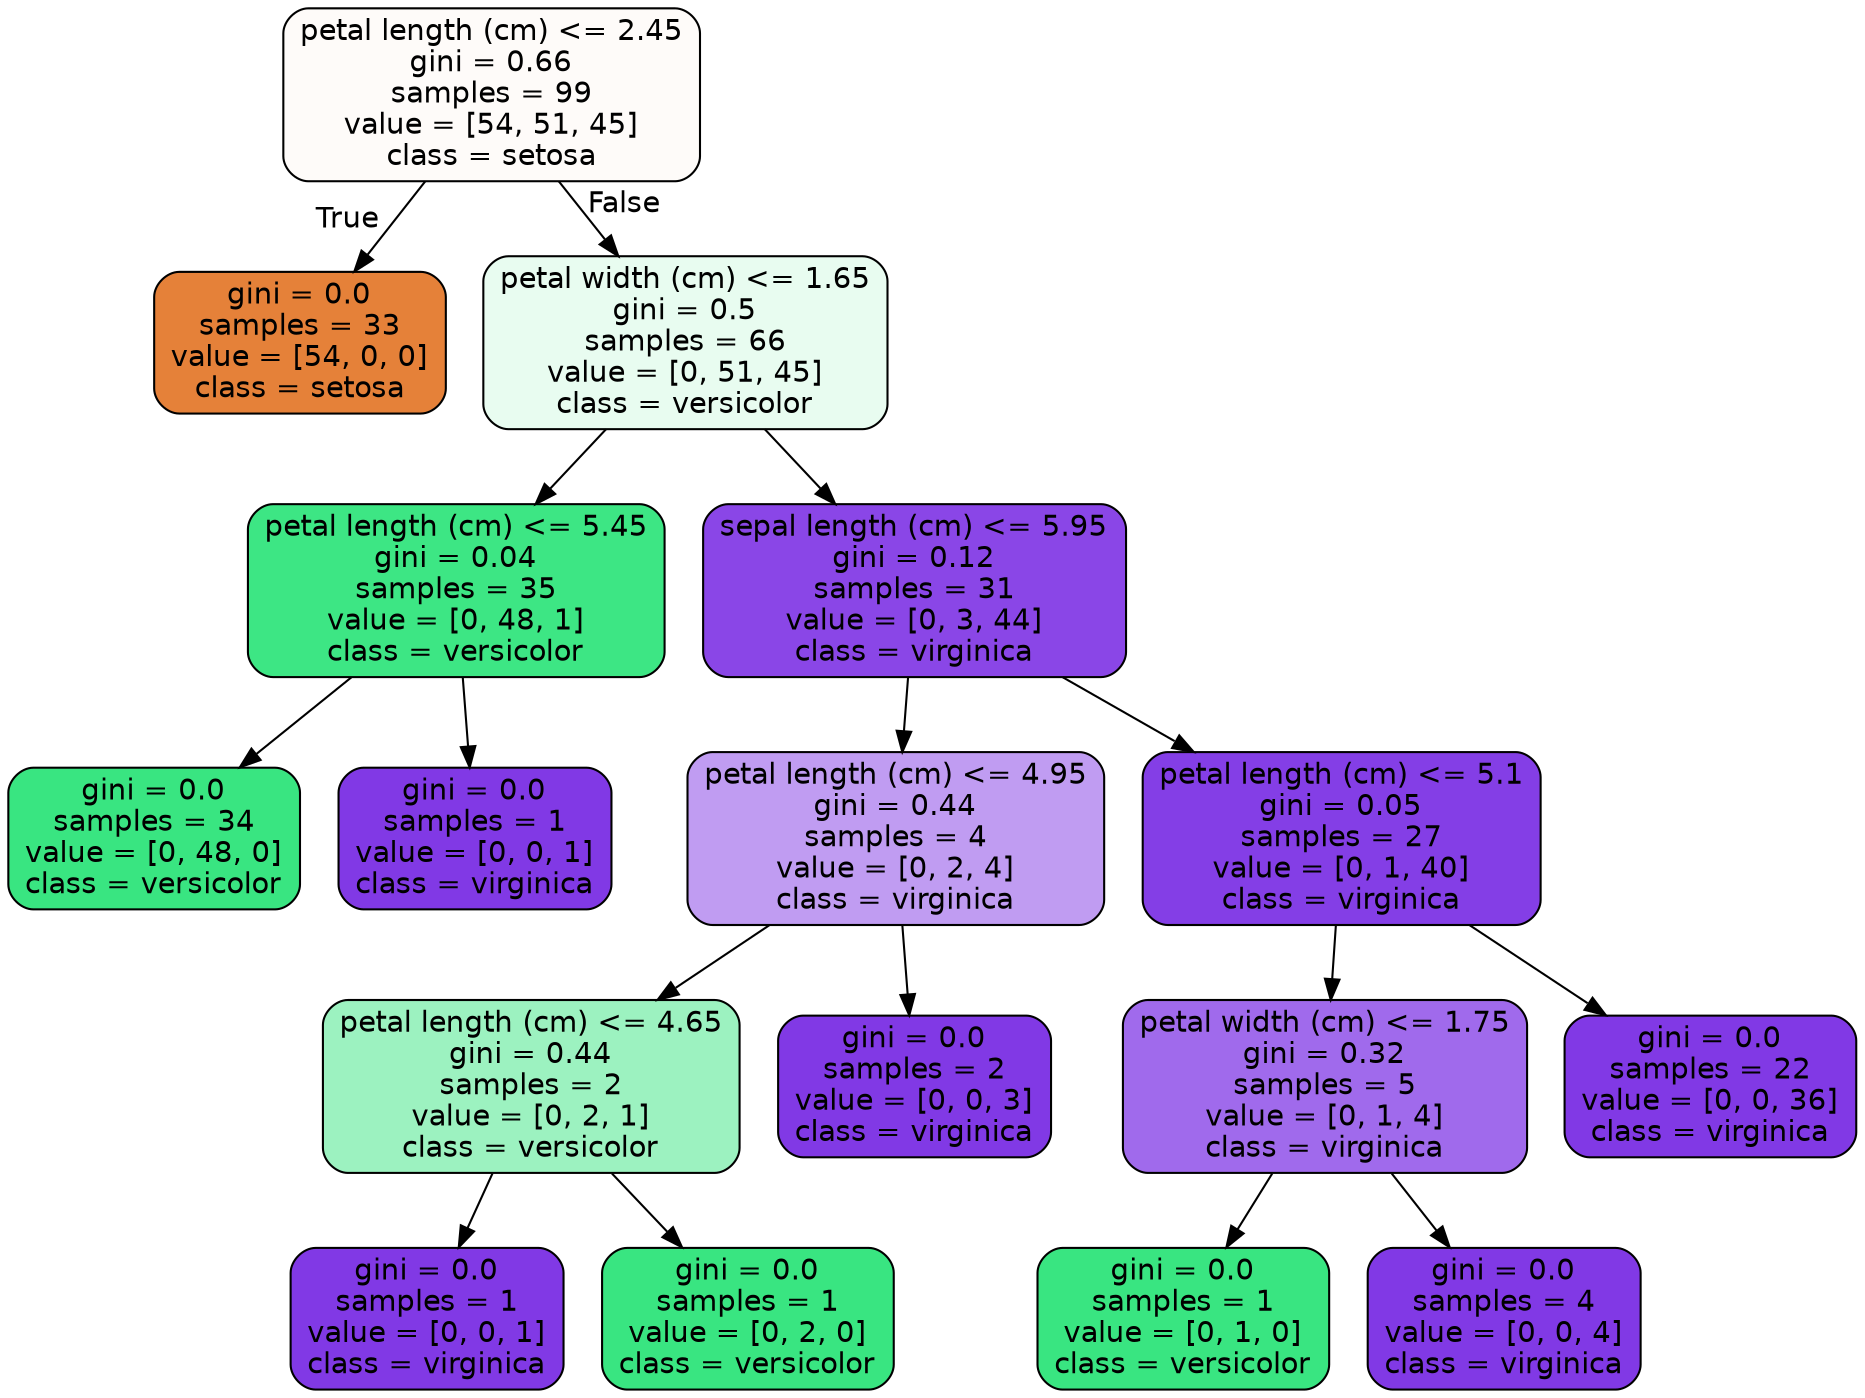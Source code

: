 digraph Tree {
node [shape=box, style="filled, rounded", color="black", fontname=helvetica] ;
edge [fontname=helvetica] ;
0 [label="petal length (cm) <= 2.45\ngini = 0.66\nsamples = 99\nvalue = [54, 51, 45]\nclass = setosa", fillcolor="#fefbf9"] ;
1 [label="gini = 0.0\nsamples = 33\nvalue = [54, 0, 0]\nclass = setosa", fillcolor="#e58139"] ;
0 -> 1 [labeldistance=2.5, labelangle=45, headlabel="True"] ;
2 [label="petal width (cm) <= 1.65\ngini = 0.5\nsamples = 66\nvalue = [0, 51, 45]\nclass = versicolor", fillcolor="#e8fcf0"] ;
0 -> 2 [labeldistance=2.5, labelangle=-45, headlabel="False"] ;
3 [label="petal length (cm) <= 5.45\ngini = 0.04\nsamples = 35\nvalue = [0, 48, 1]\nclass = versicolor", fillcolor="#3de684"] ;
2 -> 3 ;
4 [label="gini = 0.0\nsamples = 34\nvalue = [0, 48, 0]\nclass = versicolor", fillcolor="#39e581"] ;
3 -> 4 ;
5 [label="gini = 0.0\nsamples = 1\nvalue = [0, 0, 1]\nclass = virginica", fillcolor="#8139e5"] ;
3 -> 5 ;
6 [label="sepal length (cm) <= 5.95\ngini = 0.12\nsamples = 31\nvalue = [0, 3, 44]\nclass = virginica", fillcolor="#8a46e7"] ;
2 -> 6 ;
7 [label="petal length (cm) <= 4.95\ngini = 0.44\nsamples = 4\nvalue = [0, 2, 4]\nclass = virginica", fillcolor="#c09cf2"] ;
6 -> 7 ;
8 [label="petal length (cm) <= 4.65\ngini = 0.44\nsamples = 2\nvalue = [0, 2, 1]\nclass = versicolor", fillcolor="#9cf2c0"] ;
7 -> 8 ;
9 [label="gini = 0.0\nsamples = 1\nvalue = [0, 0, 1]\nclass = virginica", fillcolor="#8139e5"] ;
8 -> 9 ;
10 [label="gini = 0.0\nsamples = 1\nvalue = [0, 2, 0]\nclass = versicolor", fillcolor="#39e581"] ;
8 -> 10 ;
11 [label="gini = 0.0\nsamples = 2\nvalue = [0, 0, 3]\nclass = virginica", fillcolor="#8139e5"] ;
7 -> 11 ;
12 [label="petal length (cm) <= 5.1\ngini = 0.05\nsamples = 27\nvalue = [0, 1, 40]\nclass = virginica", fillcolor="#843ee6"] ;
6 -> 12 ;
13 [label="petal width (cm) <= 1.75\ngini = 0.32\nsamples = 5\nvalue = [0, 1, 4]\nclass = virginica", fillcolor="#a06aec"] ;
12 -> 13 ;
14 [label="gini = 0.0\nsamples = 1\nvalue = [0, 1, 0]\nclass = versicolor", fillcolor="#39e581"] ;
13 -> 14 ;
15 [label="gini = 0.0\nsamples = 4\nvalue = [0, 0, 4]\nclass = virginica", fillcolor="#8139e5"] ;
13 -> 15 ;
16 [label="gini = 0.0\nsamples = 22\nvalue = [0, 0, 36]\nclass = virginica", fillcolor="#8139e5"] ;
12 -> 16 ;
}